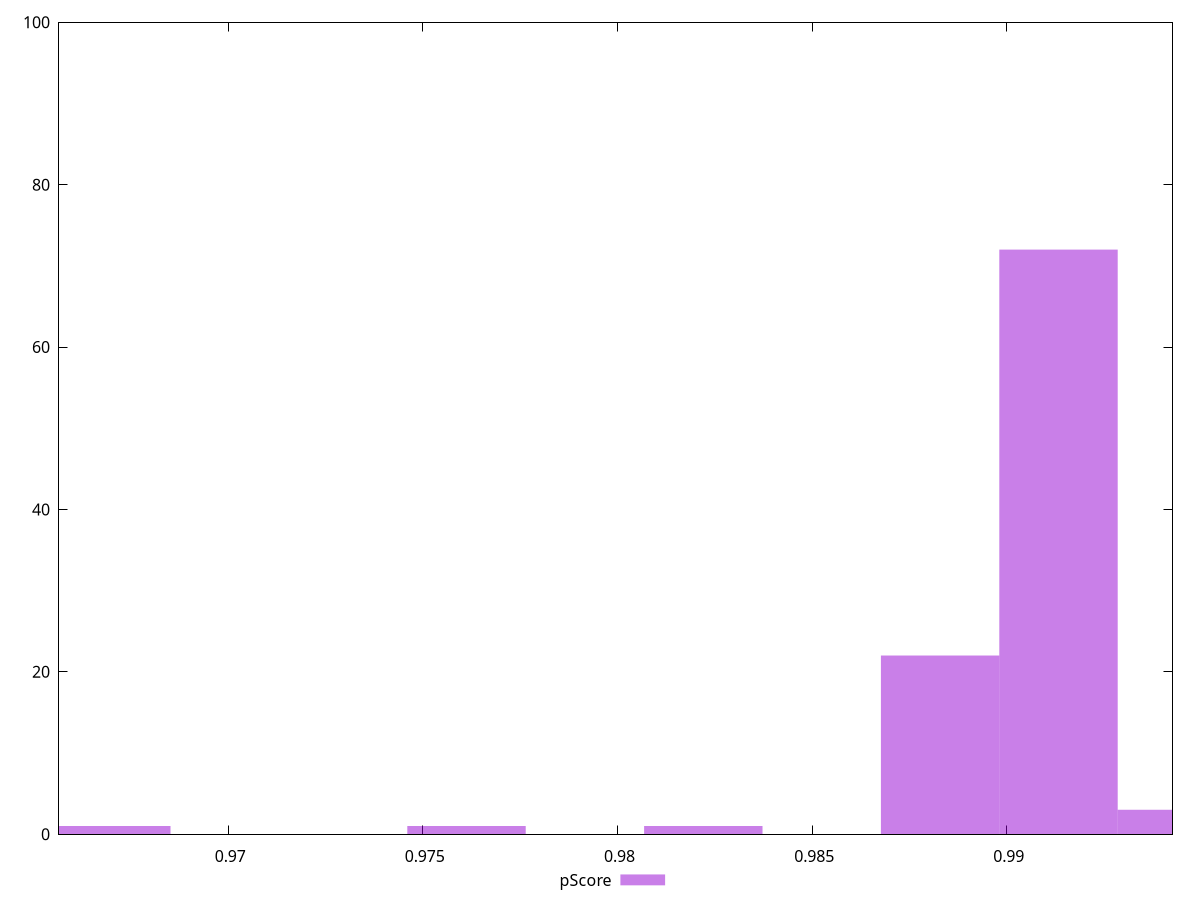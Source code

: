 reset

$pScore <<EOF
0.9882853828018694 22
0.9913262609027983 72
0.9669992360953676 1
0.9822036266000118 1
0.9943671390037271 3
0.9761218703981541 1
EOF

set key outside below
set boxwidth 0.003040878100928829
set xrange [0.9656557857502682:0.9942538146272444]
set yrange [0:100]
set trange [0:100]
set style fill transparent solid 0.5 noborder
set terminal svg size 640, 490 enhanced background rgb 'white'
set output "reports/report_00030_2021-02-24T20-42-31.540Z/largest-contentful-paint/samples/music/pScore/histogram.svg"

plot $pScore title "pScore" with boxes

reset
